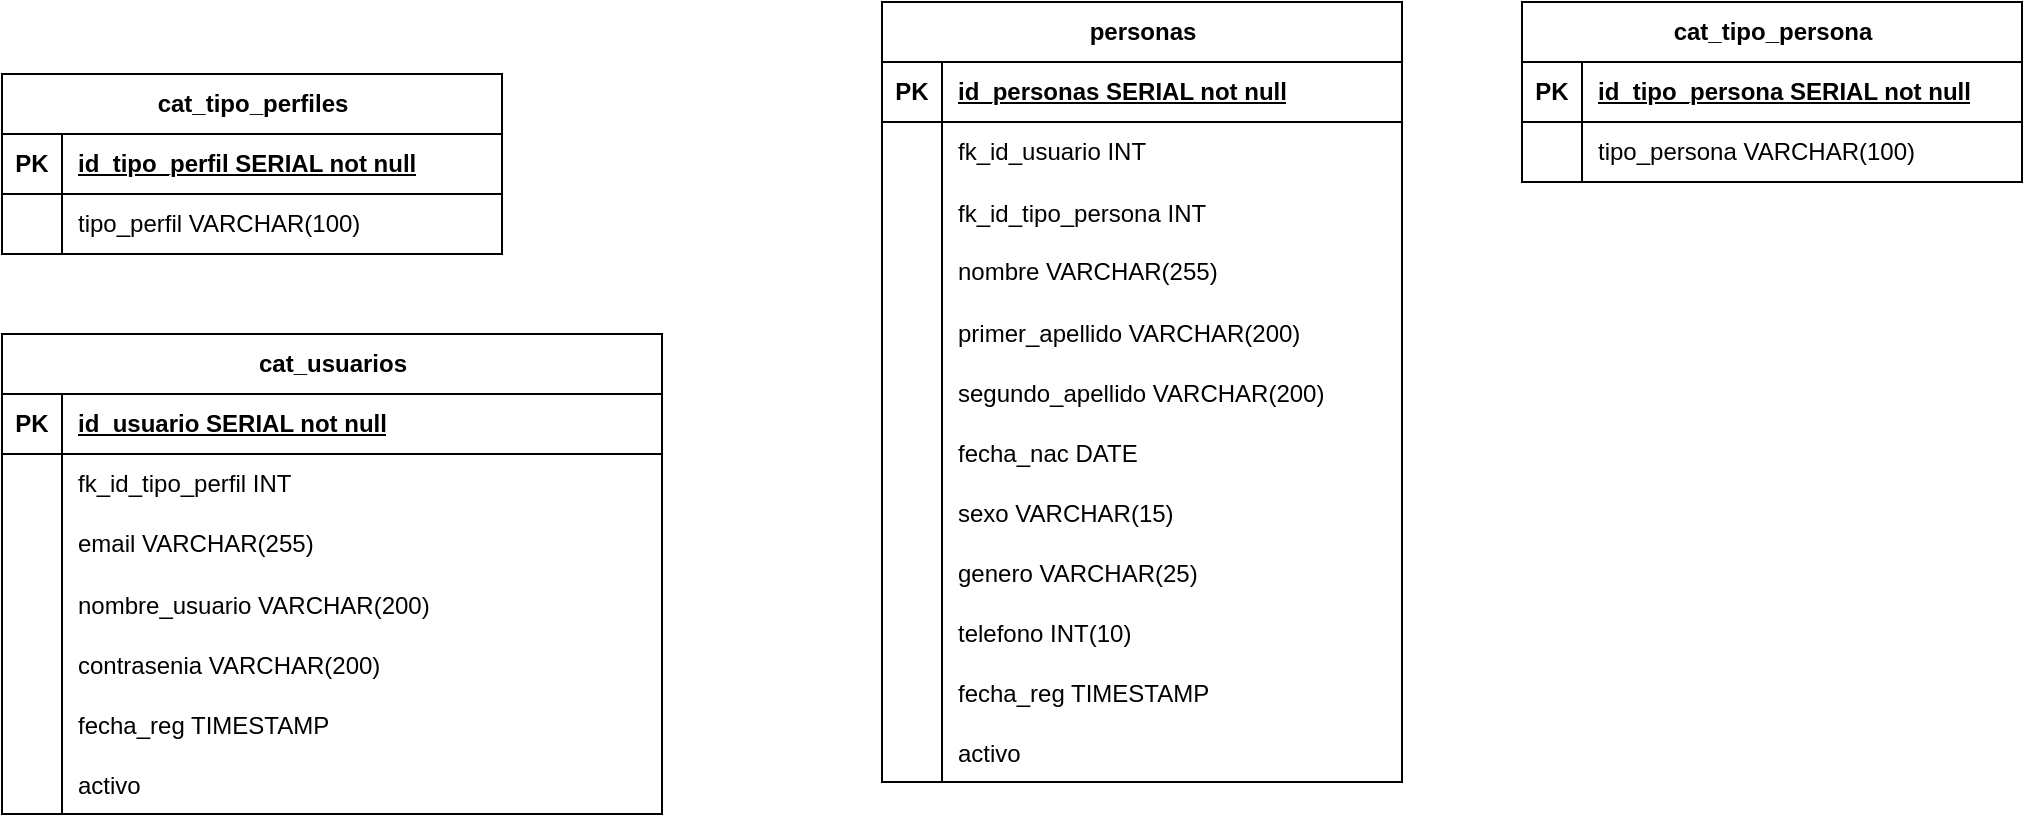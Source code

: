 <mxfile version="24.2.5" type="device">
  <diagram name="Página-1" id="w6jZSRDdCG5zoKbMw089">
    <mxGraphModel dx="1674" dy="836" grid="1" gridSize="10" guides="1" tooltips="1" connect="1" arrows="1" fold="1" page="1" pageScale="1" pageWidth="1169" pageHeight="827" math="0" shadow="0">
      <root>
        <mxCell id="0" />
        <mxCell id="1" parent="0" />
        <mxCell id="YwkD0-5T0p4CA0v7OI3--1" value="cat_tipo_perfiles" style="shape=table;startSize=30;container=1;collapsible=1;childLayout=tableLayout;fixedRows=1;rowLines=0;fontStyle=1;align=center;resizeLast=1;html=1;" parent="1" vertex="1">
          <mxGeometry x="20" y="60" width="250" height="90" as="geometry" />
        </mxCell>
        <mxCell id="YwkD0-5T0p4CA0v7OI3--2" value="" style="shape=tableRow;horizontal=0;startSize=0;swimlaneHead=0;swimlaneBody=0;fillColor=none;collapsible=0;dropTarget=0;points=[[0,0.5],[1,0.5]];portConstraint=eastwest;top=0;left=0;right=0;bottom=1;" parent="YwkD0-5T0p4CA0v7OI3--1" vertex="1">
          <mxGeometry y="30" width="250" height="30" as="geometry" />
        </mxCell>
        <mxCell id="YwkD0-5T0p4CA0v7OI3--3" value="PK" style="shape=partialRectangle;connectable=0;fillColor=none;top=0;left=0;bottom=0;right=0;fontStyle=1;overflow=hidden;whiteSpace=wrap;html=1;" parent="YwkD0-5T0p4CA0v7OI3--2" vertex="1">
          <mxGeometry width="30" height="30" as="geometry">
            <mxRectangle width="30" height="30" as="alternateBounds" />
          </mxGeometry>
        </mxCell>
        <mxCell id="YwkD0-5T0p4CA0v7OI3--4" value="id_tipo_perfil SERIAL not null" style="shape=partialRectangle;connectable=0;fillColor=none;top=0;left=0;bottom=0;right=0;align=left;spacingLeft=6;fontStyle=5;overflow=hidden;whiteSpace=wrap;html=1;" parent="YwkD0-5T0p4CA0v7OI3--2" vertex="1">
          <mxGeometry x="30" width="220" height="30" as="geometry">
            <mxRectangle width="220" height="30" as="alternateBounds" />
          </mxGeometry>
        </mxCell>
        <mxCell id="YwkD0-5T0p4CA0v7OI3--5" value="" style="shape=tableRow;horizontal=0;startSize=0;swimlaneHead=0;swimlaneBody=0;fillColor=none;collapsible=0;dropTarget=0;points=[[0,0.5],[1,0.5]];portConstraint=eastwest;top=0;left=0;right=0;bottom=0;" parent="YwkD0-5T0p4CA0v7OI3--1" vertex="1">
          <mxGeometry y="60" width="250" height="30" as="geometry" />
        </mxCell>
        <mxCell id="YwkD0-5T0p4CA0v7OI3--6" value="" style="shape=partialRectangle;connectable=0;fillColor=none;top=0;left=0;bottom=0;right=0;editable=1;overflow=hidden;whiteSpace=wrap;html=1;" parent="YwkD0-5T0p4CA0v7OI3--5" vertex="1">
          <mxGeometry width="30" height="30" as="geometry">
            <mxRectangle width="30" height="30" as="alternateBounds" />
          </mxGeometry>
        </mxCell>
        <mxCell id="YwkD0-5T0p4CA0v7OI3--7" value="tipo_perfil VARCHAR(100)" style="shape=partialRectangle;connectable=0;fillColor=none;top=0;left=0;bottom=0;right=0;align=left;spacingLeft=6;overflow=hidden;whiteSpace=wrap;html=1;" parent="YwkD0-5T0p4CA0v7OI3--5" vertex="1">
          <mxGeometry x="30" width="220" height="30" as="geometry">
            <mxRectangle width="220" height="30" as="alternateBounds" />
          </mxGeometry>
        </mxCell>
        <mxCell id="YwkD0-5T0p4CA0v7OI3--14" value="cat_usuarios" style="shape=table;startSize=30;container=1;collapsible=1;childLayout=tableLayout;fixedRows=1;rowLines=0;fontStyle=1;align=center;resizeLast=1;html=1;" parent="1" vertex="1">
          <mxGeometry x="20" y="190" width="330" height="240" as="geometry" />
        </mxCell>
        <mxCell id="YwkD0-5T0p4CA0v7OI3--15" value="" style="shape=tableRow;horizontal=0;startSize=0;swimlaneHead=0;swimlaneBody=0;fillColor=none;collapsible=0;dropTarget=0;points=[[0,0.5],[1,0.5]];portConstraint=eastwest;top=0;left=0;right=0;bottom=1;" parent="YwkD0-5T0p4CA0v7OI3--14" vertex="1">
          <mxGeometry y="30" width="330" height="30" as="geometry" />
        </mxCell>
        <mxCell id="YwkD0-5T0p4CA0v7OI3--16" value="PK" style="shape=partialRectangle;connectable=0;fillColor=none;top=0;left=0;bottom=0;right=0;fontStyle=1;overflow=hidden;whiteSpace=wrap;html=1;" parent="YwkD0-5T0p4CA0v7OI3--15" vertex="1">
          <mxGeometry width="30" height="30" as="geometry">
            <mxRectangle width="30" height="30" as="alternateBounds" />
          </mxGeometry>
        </mxCell>
        <mxCell id="YwkD0-5T0p4CA0v7OI3--17" value="id_usuario SERIAL not null" style="shape=partialRectangle;connectable=0;fillColor=none;top=0;left=0;bottom=0;right=0;align=left;spacingLeft=6;fontStyle=5;overflow=hidden;whiteSpace=wrap;html=1;" parent="YwkD0-5T0p4CA0v7OI3--15" vertex="1">
          <mxGeometry x="30" width="300" height="30" as="geometry">
            <mxRectangle width="300" height="30" as="alternateBounds" />
          </mxGeometry>
        </mxCell>
        <mxCell id="YwkD0-5T0p4CA0v7OI3--18" value="" style="shape=tableRow;horizontal=0;startSize=0;swimlaneHead=0;swimlaneBody=0;fillColor=none;collapsible=0;dropTarget=0;points=[[0,0.5],[1,0.5]];portConstraint=eastwest;top=0;left=0;right=0;bottom=0;" parent="YwkD0-5T0p4CA0v7OI3--14" vertex="1">
          <mxGeometry y="60" width="330" height="30" as="geometry" />
        </mxCell>
        <mxCell id="YwkD0-5T0p4CA0v7OI3--19" value="" style="shape=partialRectangle;connectable=0;fillColor=none;top=0;left=0;bottom=0;right=0;editable=1;overflow=hidden;whiteSpace=wrap;html=1;" parent="YwkD0-5T0p4CA0v7OI3--18" vertex="1">
          <mxGeometry width="30" height="30" as="geometry">
            <mxRectangle width="30" height="30" as="alternateBounds" />
          </mxGeometry>
        </mxCell>
        <mxCell id="YwkD0-5T0p4CA0v7OI3--20" value="fk_id_tipo_perfil INT" style="shape=partialRectangle;connectable=0;fillColor=none;top=0;left=0;bottom=0;right=0;align=left;spacingLeft=6;overflow=hidden;whiteSpace=wrap;html=1;" parent="YwkD0-5T0p4CA0v7OI3--18" vertex="1">
          <mxGeometry x="30" width="300" height="30" as="geometry">
            <mxRectangle width="300" height="30" as="alternateBounds" />
          </mxGeometry>
        </mxCell>
        <mxCell id="YwkD0-5T0p4CA0v7OI3--24" value="" style="shape=tableRow;horizontal=0;startSize=0;swimlaneHead=0;swimlaneBody=0;fillColor=none;collapsible=0;dropTarget=0;points=[[0,0.5],[1,0.5]];portConstraint=eastwest;top=0;left=0;right=0;bottom=0;" parent="YwkD0-5T0p4CA0v7OI3--14" vertex="1">
          <mxGeometry y="90" width="330" height="30" as="geometry" />
        </mxCell>
        <mxCell id="YwkD0-5T0p4CA0v7OI3--25" value="" style="shape=partialRectangle;connectable=0;fillColor=none;top=0;left=0;bottom=0;right=0;editable=1;overflow=hidden;whiteSpace=wrap;html=1;" parent="YwkD0-5T0p4CA0v7OI3--24" vertex="1">
          <mxGeometry width="30" height="30" as="geometry">
            <mxRectangle width="30" height="30" as="alternateBounds" />
          </mxGeometry>
        </mxCell>
        <mxCell id="YwkD0-5T0p4CA0v7OI3--26" value="email VARCHAR(255)" style="shape=partialRectangle;connectable=0;fillColor=none;top=0;left=0;bottom=0;right=0;align=left;spacingLeft=6;overflow=hidden;whiteSpace=wrap;html=1;" parent="YwkD0-5T0p4CA0v7OI3--24" vertex="1">
          <mxGeometry x="30" width="300" height="30" as="geometry">
            <mxRectangle width="300" height="30" as="alternateBounds" />
          </mxGeometry>
        </mxCell>
        <mxCell id="i9LXpKsdx7MGSW5R7Y4f-2" value="" style="shape=tableRow;horizontal=0;startSize=0;swimlaneHead=0;swimlaneBody=0;fillColor=none;collapsible=0;dropTarget=0;points=[[0,0.5],[1,0.5]];portConstraint=eastwest;top=0;left=0;right=0;bottom=0;" parent="YwkD0-5T0p4CA0v7OI3--14" vertex="1">
          <mxGeometry y="120" width="330" height="30" as="geometry" />
        </mxCell>
        <mxCell id="i9LXpKsdx7MGSW5R7Y4f-3" value="" style="shape=partialRectangle;connectable=0;fillColor=none;top=0;left=0;bottom=0;right=0;editable=1;overflow=hidden;" parent="i9LXpKsdx7MGSW5R7Y4f-2" vertex="1">
          <mxGeometry width="30" height="30" as="geometry">
            <mxRectangle width="30" height="30" as="alternateBounds" />
          </mxGeometry>
        </mxCell>
        <mxCell id="i9LXpKsdx7MGSW5R7Y4f-4" value="nombre_usuario VARCHAR(200)" style="shape=partialRectangle;connectable=0;fillColor=none;top=0;left=0;bottom=0;right=0;align=left;spacingLeft=6;overflow=hidden;" parent="i9LXpKsdx7MGSW5R7Y4f-2" vertex="1">
          <mxGeometry x="30" width="300" height="30" as="geometry">
            <mxRectangle width="300" height="30" as="alternateBounds" />
          </mxGeometry>
        </mxCell>
        <mxCell id="i9LXpKsdx7MGSW5R7Y4f-6" value="" style="shape=tableRow;horizontal=0;startSize=0;swimlaneHead=0;swimlaneBody=0;fillColor=none;collapsible=0;dropTarget=0;points=[[0,0.5],[1,0.5]];portConstraint=eastwest;top=0;left=0;right=0;bottom=0;" parent="YwkD0-5T0p4CA0v7OI3--14" vertex="1">
          <mxGeometry y="150" width="330" height="30" as="geometry" />
        </mxCell>
        <mxCell id="i9LXpKsdx7MGSW5R7Y4f-7" value="" style="shape=partialRectangle;connectable=0;fillColor=none;top=0;left=0;bottom=0;right=0;editable=1;overflow=hidden;" parent="i9LXpKsdx7MGSW5R7Y4f-6" vertex="1">
          <mxGeometry width="30" height="30" as="geometry">
            <mxRectangle width="30" height="30" as="alternateBounds" />
          </mxGeometry>
        </mxCell>
        <mxCell id="i9LXpKsdx7MGSW5R7Y4f-8" value="contrasenia VARCHAR(200)" style="shape=partialRectangle;connectable=0;fillColor=none;top=0;left=0;bottom=0;right=0;align=left;spacingLeft=6;overflow=hidden;" parent="i9LXpKsdx7MGSW5R7Y4f-6" vertex="1">
          <mxGeometry x="30" width="300" height="30" as="geometry">
            <mxRectangle width="300" height="30" as="alternateBounds" />
          </mxGeometry>
        </mxCell>
        <mxCell id="i9LXpKsdx7MGSW5R7Y4f-10" value="" style="shape=tableRow;horizontal=0;startSize=0;swimlaneHead=0;swimlaneBody=0;fillColor=none;collapsible=0;dropTarget=0;points=[[0,0.5],[1,0.5]];portConstraint=eastwest;top=0;left=0;right=0;bottom=0;" parent="YwkD0-5T0p4CA0v7OI3--14" vertex="1">
          <mxGeometry y="180" width="330" height="30" as="geometry" />
        </mxCell>
        <mxCell id="i9LXpKsdx7MGSW5R7Y4f-11" value="" style="shape=partialRectangle;connectable=0;fillColor=none;top=0;left=0;bottom=0;right=0;editable=1;overflow=hidden;" parent="i9LXpKsdx7MGSW5R7Y4f-10" vertex="1">
          <mxGeometry width="30" height="30" as="geometry">
            <mxRectangle width="30" height="30" as="alternateBounds" />
          </mxGeometry>
        </mxCell>
        <mxCell id="i9LXpKsdx7MGSW5R7Y4f-12" value="fecha_reg TIMESTAMP" style="shape=partialRectangle;connectable=0;fillColor=none;top=0;left=0;bottom=0;right=0;align=left;spacingLeft=6;overflow=hidden;" parent="i9LXpKsdx7MGSW5R7Y4f-10" vertex="1">
          <mxGeometry x="30" width="300" height="30" as="geometry">
            <mxRectangle width="300" height="30" as="alternateBounds" />
          </mxGeometry>
        </mxCell>
        <mxCell id="i9LXpKsdx7MGSW5R7Y4f-14" value="" style="shape=tableRow;horizontal=0;startSize=0;swimlaneHead=0;swimlaneBody=0;fillColor=none;collapsible=0;dropTarget=0;points=[[0,0.5],[1,0.5]];portConstraint=eastwest;top=0;left=0;right=0;bottom=0;" parent="YwkD0-5T0p4CA0v7OI3--14" vertex="1">
          <mxGeometry y="210" width="330" height="30" as="geometry" />
        </mxCell>
        <mxCell id="i9LXpKsdx7MGSW5R7Y4f-15" value="" style="shape=partialRectangle;connectable=0;fillColor=none;top=0;left=0;bottom=0;right=0;editable=1;overflow=hidden;" parent="i9LXpKsdx7MGSW5R7Y4f-14" vertex="1">
          <mxGeometry width="30" height="30" as="geometry">
            <mxRectangle width="30" height="30" as="alternateBounds" />
          </mxGeometry>
        </mxCell>
        <mxCell id="i9LXpKsdx7MGSW5R7Y4f-16" value="activo " style="shape=partialRectangle;connectable=0;fillColor=none;top=0;left=0;bottom=0;right=0;align=left;spacingLeft=6;overflow=hidden;" parent="i9LXpKsdx7MGSW5R7Y4f-14" vertex="1">
          <mxGeometry x="30" width="300" height="30" as="geometry">
            <mxRectangle width="300" height="30" as="alternateBounds" />
          </mxGeometry>
        </mxCell>
        <mxCell id="i9LXpKsdx7MGSW5R7Y4f-25" value="personas" style="shape=table;startSize=30;container=1;collapsible=1;childLayout=tableLayout;fixedRows=1;rowLines=0;fontStyle=1;align=center;resizeLast=1;html=1;" parent="1" vertex="1">
          <mxGeometry x="460" y="24" width="260" height="390" as="geometry" />
        </mxCell>
        <mxCell id="i9LXpKsdx7MGSW5R7Y4f-26" value="" style="shape=tableRow;horizontal=0;startSize=0;swimlaneHead=0;swimlaneBody=0;fillColor=none;collapsible=0;dropTarget=0;points=[[0,0.5],[1,0.5]];portConstraint=eastwest;top=0;left=0;right=0;bottom=1;" parent="i9LXpKsdx7MGSW5R7Y4f-25" vertex="1">
          <mxGeometry y="30" width="260" height="30" as="geometry" />
        </mxCell>
        <mxCell id="i9LXpKsdx7MGSW5R7Y4f-27" value="PK" style="shape=partialRectangle;connectable=0;fillColor=none;top=0;left=0;bottom=0;right=0;fontStyle=1;overflow=hidden;whiteSpace=wrap;html=1;" parent="i9LXpKsdx7MGSW5R7Y4f-26" vertex="1">
          <mxGeometry width="30" height="30" as="geometry">
            <mxRectangle width="30" height="30" as="alternateBounds" />
          </mxGeometry>
        </mxCell>
        <mxCell id="i9LXpKsdx7MGSW5R7Y4f-28" value="id_personas SERIAL not null" style="shape=partialRectangle;connectable=0;fillColor=none;top=0;left=0;bottom=0;right=0;align=left;spacingLeft=6;fontStyle=5;overflow=hidden;whiteSpace=wrap;html=1;" parent="i9LXpKsdx7MGSW5R7Y4f-26" vertex="1">
          <mxGeometry x="30" width="230" height="30" as="geometry">
            <mxRectangle width="230" height="30" as="alternateBounds" />
          </mxGeometry>
        </mxCell>
        <mxCell id="i9LXpKsdx7MGSW5R7Y4f-29" value="" style="shape=tableRow;horizontal=0;startSize=0;swimlaneHead=0;swimlaneBody=0;fillColor=none;collapsible=0;dropTarget=0;points=[[0,0.5],[1,0.5]];portConstraint=eastwest;top=0;left=0;right=0;bottom=0;" parent="i9LXpKsdx7MGSW5R7Y4f-25" vertex="1">
          <mxGeometry y="60" width="260" height="30" as="geometry" />
        </mxCell>
        <mxCell id="i9LXpKsdx7MGSW5R7Y4f-30" value="" style="shape=partialRectangle;connectable=0;fillColor=none;top=0;left=0;bottom=0;right=0;editable=1;overflow=hidden;whiteSpace=wrap;html=1;" parent="i9LXpKsdx7MGSW5R7Y4f-29" vertex="1">
          <mxGeometry width="30" height="30" as="geometry">
            <mxRectangle width="30" height="30" as="alternateBounds" />
          </mxGeometry>
        </mxCell>
        <mxCell id="i9LXpKsdx7MGSW5R7Y4f-31" value="fk_id_usuario INT" style="shape=partialRectangle;connectable=0;fillColor=none;top=0;left=0;bottom=0;right=0;align=left;spacingLeft=6;overflow=hidden;whiteSpace=wrap;html=1;" parent="i9LXpKsdx7MGSW5R7Y4f-29" vertex="1">
          <mxGeometry x="30" width="230" height="30" as="geometry">
            <mxRectangle width="230" height="30" as="alternateBounds" />
          </mxGeometry>
        </mxCell>
        <mxCell id="i9LXpKsdx7MGSW5R7Y4f-68" value="" style="shape=tableRow;horizontal=0;startSize=0;swimlaneHead=0;swimlaneBody=0;fillColor=none;collapsible=0;dropTarget=0;points=[[0,0.5],[1,0.5]];portConstraint=eastwest;top=0;left=0;right=0;bottom=0;" parent="i9LXpKsdx7MGSW5R7Y4f-25" vertex="1">
          <mxGeometry y="90" width="260" height="30" as="geometry" />
        </mxCell>
        <mxCell id="i9LXpKsdx7MGSW5R7Y4f-69" value="" style="shape=partialRectangle;connectable=0;fillColor=none;top=0;left=0;bottom=0;right=0;editable=1;overflow=hidden;" parent="i9LXpKsdx7MGSW5R7Y4f-68" vertex="1">
          <mxGeometry width="30" height="30" as="geometry">
            <mxRectangle width="30" height="30" as="alternateBounds" />
          </mxGeometry>
        </mxCell>
        <mxCell id="i9LXpKsdx7MGSW5R7Y4f-70" value="fk_id_tipo_persona INT" style="shape=partialRectangle;connectable=0;fillColor=none;top=0;left=0;bottom=0;right=0;align=left;spacingLeft=6;overflow=hidden;" parent="i9LXpKsdx7MGSW5R7Y4f-68" vertex="1">
          <mxGeometry x="30" width="230" height="30" as="geometry">
            <mxRectangle width="230" height="30" as="alternateBounds" />
          </mxGeometry>
        </mxCell>
        <mxCell id="i9LXpKsdx7MGSW5R7Y4f-32" value="" style="shape=tableRow;horizontal=0;startSize=0;swimlaneHead=0;swimlaneBody=0;fillColor=none;collapsible=0;dropTarget=0;points=[[0,0.5],[1,0.5]];portConstraint=eastwest;top=0;left=0;right=0;bottom=0;" parent="i9LXpKsdx7MGSW5R7Y4f-25" vertex="1">
          <mxGeometry y="120" width="260" height="30" as="geometry" />
        </mxCell>
        <mxCell id="i9LXpKsdx7MGSW5R7Y4f-33" value="" style="shape=partialRectangle;connectable=0;fillColor=none;top=0;left=0;bottom=0;right=0;editable=1;overflow=hidden;whiteSpace=wrap;html=1;" parent="i9LXpKsdx7MGSW5R7Y4f-32" vertex="1">
          <mxGeometry width="30" height="30" as="geometry">
            <mxRectangle width="30" height="30" as="alternateBounds" />
          </mxGeometry>
        </mxCell>
        <mxCell id="i9LXpKsdx7MGSW5R7Y4f-34" value="nombre VARCHAR(255)" style="shape=partialRectangle;connectable=0;fillColor=none;top=0;left=0;bottom=0;right=0;align=left;spacingLeft=6;overflow=hidden;whiteSpace=wrap;html=1;" parent="i9LXpKsdx7MGSW5R7Y4f-32" vertex="1">
          <mxGeometry x="30" width="230" height="30" as="geometry">
            <mxRectangle width="230" height="30" as="alternateBounds" />
          </mxGeometry>
        </mxCell>
        <mxCell id="i9LXpKsdx7MGSW5R7Y4f-35" value="" style="shape=tableRow;horizontal=0;startSize=0;swimlaneHead=0;swimlaneBody=0;fillColor=none;collapsible=0;dropTarget=0;points=[[0,0.5],[1,0.5]];portConstraint=eastwest;top=0;left=0;right=0;bottom=0;" parent="i9LXpKsdx7MGSW5R7Y4f-25" vertex="1">
          <mxGeometry y="150" width="260" height="30" as="geometry" />
        </mxCell>
        <mxCell id="i9LXpKsdx7MGSW5R7Y4f-36" value="" style="shape=partialRectangle;connectable=0;fillColor=none;top=0;left=0;bottom=0;right=0;editable=1;overflow=hidden;" parent="i9LXpKsdx7MGSW5R7Y4f-35" vertex="1">
          <mxGeometry width="30" height="30" as="geometry">
            <mxRectangle width="30" height="30" as="alternateBounds" />
          </mxGeometry>
        </mxCell>
        <mxCell id="i9LXpKsdx7MGSW5R7Y4f-37" value="primer_apellido VARCHAR(200)" style="shape=partialRectangle;connectable=0;fillColor=none;top=0;left=0;bottom=0;right=0;align=left;spacingLeft=6;overflow=hidden;" parent="i9LXpKsdx7MGSW5R7Y4f-35" vertex="1">
          <mxGeometry x="30" width="230" height="30" as="geometry">
            <mxRectangle width="230" height="30" as="alternateBounds" />
          </mxGeometry>
        </mxCell>
        <mxCell id="i9LXpKsdx7MGSW5R7Y4f-38" value="" style="shape=tableRow;horizontal=0;startSize=0;swimlaneHead=0;swimlaneBody=0;fillColor=none;collapsible=0;dropTarget=0;points=[[0,0.5],[1,0.5]];portConstraint=eastwest;top=0;left=0;right=0;bottom=0;" parent="i9LXpKsdx7MGSW5R7Y4f-25" vertex="1">
          <mxGeometry y="180" width="260" height="30" as="geometry" />
        </mxCell>
        <mxCell id="i9LXpKsdx7MGSW5R7Y4f-39" value="" style="shape=partialRectangle;connectable=0;fillColor=none;top=0;left=0;bottom=0;right=0;editable=1;overflow=hidden;" parent="i9LXpKsdx7MGSW5R7Y4f-38" vertex="1">
          <mxGeometry width="30" height="30" as="geometry">
            <mxRectangle width="30" height="30" as="alternateBounds" />
          </mxGeometry>
        </mxCell>
        <mxCell id="i9LXpKsdx7MGSW5R7Y4f-40" value="segundo_apellido VARCHAR(200)" style="shape=partialRectangle;connectable=0;fillColor=none;top=0;left=0;bottom=0;right=0;align=left;spacingLeft=6;overflow=hidden;" parent="i9LXpKsdx7MGSW5R7Y4f-38" vertex="1">
          <mxGeometry x="30" width="230" height="30" as="geometry">
            <mxRectangle width="230" height="30" as="alternateBounds" />
          </mxGeometry>
        </mxCell>
        <mxCell id="i9LXpKsdx7MGSW5R7Y4f-52" value="" style="shape=tableRow;horizontal=0;startSize=0;swimlaneHead=0;swimlaneBody=0;fillColor=none;collapsible=0;dropTarget=0;points=[[0,0.5],[1,0.5]];portConstraint=eastwest;top=0;left=0;right=0;bottom=0;" parent="i9LXpKsdx7MGSW5R7Y4f-25" vertex="1">
          <mxGeometry y="210" width="260" height="30" as="geometry" />
        </mxCell>
        <mxCell id="i9LXpKsdx7MGSW5R7Y4f-53" value="" style="shape=partialRectangle;connectable=0;fillColor=none;top=0;left=0;bottom=0;right=0;editable=1;overflow=hidden;" parent="i9LXpKsdx7MGSW5R7Y4f-52" vertex="1">
          <mxGeometry width="30" height="30" as="geometry">
            <mxRectangle width="30" height="30" as="alternateBounds" />
          </mxGeometry>
        </mxCell>
        <mxCell id="i9LXpKsdx7MGSW5R7Y4f-54" value="fecha_nac DATE" style="shape=partialRectangle;connectable=0;fillColor=none;top=0;left=0;bottom=0;right=0;align=left;spacingLeft=6;overflow=hidden;" parent="i9LXpKsdx7MGSW5R7Y4f-52" vertex="1">
          <mxGeometry x="30" width="230" height="30" as="geometry">
            <mxRectangle width="230" height="30" as="alternateBounds" />
          </mxGeometry>
        </mxCell>
        <mxCell id="i9LXpKsdx7MGSW5R7Y4f-48" value="" style="shape=tableRow;horizontal=0;startSize=0;swimlaneHead=0;swimlaneBody=0;fillColor=none;collapsible=0;dropTarget=0;points=[[0,0.5],[1,0.5]];portConstraint=eastwest;top=0;left=0;right=0;bottom=0;" parent="i9LXpKsdx7MGSW5R7Y4f-25" vertex="1">
          <mxGeometry y="240" width="260" height="30" as="geometry" />
        </mxCell>
        <mxCell id="i9LXpKsdx7MGSW5R7Y4f-49" value="" style="shape=partialRectangle;connectable=0;fillColor=none;top=0;left=0;bottom=0;right=0;editable=1;overflow=hidden;" parent="i9LXpKsdx7MGSW5R7Y4f-48" vertex="1">
          <mxGeometry width="30" height="30" as="geometry">
            <mxRectangle width="30" height="30" as="alternateBounds" />
          </mxGeometry>
        </mxCell>
        <mxCell id="i9LXpKsdx7MGSW5R7Y4f-50" value="sexo VARCHAR(15)" style="shape=partialRectangle;connectable=0;fillColor=none;top=0;left=0;bottom=0;right=0;align=left;spacingLeft=6;overflow=hidden;" parent="i9LXpKsdx7MGSW5R7Y4f-48" vertex="1">
          <mxGeometry x="30" width="230" height="30" as="geometry">
            <mxRectangle width="230" height="30" as="alternateBounds" />
          </mxGeometry>
        </mxCell>
        <mxCell id="i9LXpKsdx7MGSW5R7Y4f-56" value="" style="shape=tableRow;horizontal=0;startSize=0;swimlaneHead=0;swimlaneBody=0;fillColor=none;collapsible=0;dropTarget=0;points=[[0,0.5],[1,0.5]];portConstraint=eastwest;top=0;left=0;right=0;bottom=0;" parent="i9LXpKsdx7MGSW5R7Y4f-25" vertex="1">
          <mxGeometry y="270" width="260" height="30" as="geometry" />
        </mxCell>
        <mxCell id="i9LXpKsdx7MGSW5R7Y4f-57" value="" style="shape=partialRectangle;connectable=0;fillColor=none;top=0;left=0;bottom=0;right=0;editable=1;overflow=hidden;" parent="i9LXpKsdx7MGSW5R7Y4f-56" vertex="1">
          <mxGeometry width="30" height="30" as="geometry">
            <mxRectangle width="30" height="30" as="alternateBounds" />
          </mxGeometry>
        </mxCell>
        <mxCell id="i9LXpKsdx7MGSW5R7Y4f-58" value="genero VARCHAR(25)" style="shape=partialRectangle;connectable=0;fillColor=none;top=0;left=0;bottom=0;right=0;align=left;spacingLeft=6;overflow=hidden;" parent="i9LXpKsdx7MGSW5R7Y4f-56" vertex="1">
          <mxGeometry x="30" width="230" height="30" as="geometry">
            <mxRectangle width="230" height="30" as="alternateBounds" />
          </mxGeometry>
        </mxCell>
        <mxCell id="i9LXpKsdx7MGSW5R7Y4f-60" value="" style="shape=tableRow;horizontal=0;startSize=0;swimlaneHead=0;swimlaneBody=0;fillColor=none;collapsible=0;dropTarget=0;points=[[0,0.5],[1,0.5]];portConstraint=eastwest;top=0;left=0;right=0;bottom=0;" parent="i9LXpKsdx7MGSW5R7Y4f-25" vertex="1">
          <mxGeometry y="300" width="260" height="30" as="geometry" />
        </mxCell>
        <mxCell id="i9LXpKsdx7MGSW5R7Y4f-61" value="" style="shape=partialRectangle;connectable=0;fillColor=none;top=0;left=0;bottom=0;right=0;editable=1;overflow=hidden;" parent="i9LXpKsdx7MGSW5R7Y4f-60" vertex="1">
          <mxGeometry width="30" height="30" as="geometry">
            <mxRectangle width="30" height="30" as="alternateBounds" />
          </mxGeometry>
        </mxCell>
        <mxCell id="i9LXpKsdx7MGSW5R7Y4f-62" value="telefono INT(10)" style="shape=partialRectangle;connectable=0;fillColor=none;top=0;left=0;bottom=0;right=0;align=left;spacingLeft=6;overflow=hidden;" parent="i9LXpKsdx7MGSW5R7Y4f-60" vertex="1">
          <mxGeometry x="30" width="230" height="30" as="geometry">
            <mxRectangle width="230" height="30" as="alternateBounds" />
          </mxGeometry>
        </mxCell>
        <mxCell id="i9LXpKsdx7MGSW5R7Y4f-41" value="" style="shape=tableRow;horizontal=0;startSize=0;swimlaneHead=0;swimlaneBody=0;fillColor=none;collapsible=0;dropTarget=0;points=[[0,0.5],[1,0.5]];portConstraint=eastwest;top=0;left=0;right=0;bottom=0;" parent="i9LXpKsdx7MGSW5R7Y4f-25" vertex="1">
          <mxGeometry y="330" width="260" height="30" as="geometry" />
        </mxCell>
        <mxCell id="i9LXpKsdx7MGSW5R7Y4f-42" value="" style="shape=partialRectangle;connectable=0;fillColor=none;top=0;left=0;bottom=0;right=0;editable=1;overflow=hidden;" parent="i9LXpKsdx7MGSW5R7Y4f-41" vertex="1">
          <mxGeometry width="30" height="30" as="geometry">
            <mxRectangle width="30" height="30" as="alternateBounds" />
          </mxGeometry>
        </mxCell>
        <mxCell id="i9LXpKsdx7MGSW5R7Y4f-43" value="fecha_reg TIMESTAMP" style="shape=partialRectangle;connectable=0;fillColor=none;top=0;left=0;bottom=0;right=0;align=left;spacingLeft=6;overflow=hidden;" parent="i9LXpKsdx7MGSW5R7Y4f-41" vertex="1">
          <mxGeometry x="30" width="230" height="30" as="geometry">
            <mxRectangle width="230" height="30" as="alternateBounds" />
          </mxGeometry>
        </mxCell>
        <mxCell id="i9LXpKsdx7MGSW5R7Y4f-44" value="" style="shape=tableRow;horizontal=0;startSize=0;swimlaneHead=0;swimlaneBody=0;fillColor=none;collapsible=0;dropTarget=0;points=[[0,0.5],[1,0.5]];portConstraint=eastwest;top=0;left=0;right=0;bottom=0;" parent="i9LXpKsdx7MGSW5R7Y4f-25" vertex="1">
          <mxGeometry y="360" width="260" height="30" as="geometry" />
        </mxCell>
        <mxCell id="i9LXpKsdx7MGSW5R7Y4f-45" value="" style="shape=partialRectangle;connectable=0;fillColor=none;top=0;left=0;bottom=0;right=0;editable=1;overflow=hidden;" parent="i9LXpKsdx7MGSW5R7Y4f-44" vertex="1">
          <mxGeometry width="30" height="30" as="geometry">
            <mxRectangle width="30" height="30" as="alternateBounds" />
          </mxGeometry>
        </mxCell>
        <mxCell id="i9LXpKsdx7MGSW5R7Y4f-46" value="activo " style="shape=partialRectangle;connectable=0;fillColor=none;top=0;left=0;bottom=0;right=0;align=left;spacingLeft=6;overflow=hidden;" parent="i9LXpKsdx7MGSW5R7Y4f-44" vertex="1">
          <mxGeometry x="30" width="230" height="30" as="geometry">
            <mxRectangle width="230" height="30" as="alternateBounds" />
          </mxGeometry>
        </mxCell>
        <mxCell id="i9LXpKsdx7MGSW5R7Y4f-71" value="cat_tipo_persona" style="shape=table;startSize=30;container=1;collapsible=1;childLayout=tableLayout;fixedRows=1;rowLines=0;fontStyle=1;align=center;resizeLast=1;html=1;" parent="1" vertex="1">
          <mxGeometry x="780" y="24" width="250" height="90" as="geometry" />
        </mxCell>
        <mxCell id="i9LXpKsdx7MGSW5R7Y4f-72" value="" style="shape=tableRow;horizontal=0;startSize=0;swimlaneHead=0;swimlaneBody=0;fillColor=none;collapsible=0;dropTarget=0;points=[[0,0.5],[1,0.5]];portConstraint=eastwest;top=0;left=0;right=0;bottom=1;" parent="i9LXpKsdx7MGSW5R7Y4f-71" vertex="1">
          <mxGeometry y="30" width="250" height="30" as="geometry" />
        </mxCell>
        <mxCell id="i9LXpKsdx7MGSW5R7Y4f-73" value="PK" style="shape=partialRectangle;connectable=0;fillColor=none;top=0;left=0;bottom=0;right=0;fontStyle=1;overflow=hidden;whiteSpace=wrap;html=1;" parent="i9LXpKsdx7MGSW5R7Y4f-72" vertex="1">
          <mxGeometry width="30" height="30" as="geometry">
            <mxRectangle width="30" height="30" as="alternateBounds" />
          </mxGeometry>
        </mxCell>
        <mxCell id="i9LXpKsdx7MGSW5R7Y4f-74" value="id_tipo_persona SERIAL not null" style="shape=partialRectangle;connectable=0;fillColor=none;top=0;left=0;bottom=0;right=0;align=left;spacingLeft=6;fontStyle=5;overflow=hidden;whiteSpace=wrap;html=1;" parent="i9LXpKsdx7MGSW5R7Y4f-72" vertex="1">
          <mxGeometry x="30" width="220" height="30" as="geometry">
            <mxRectangle width="220" height="30" as="alternateBounds" />
          </mxGeometry>
        </mxCell>
        <mxCell id="i9LXpKsdx7MGSW5R7Y4f-75" value="" style="shape=tableRow;horizontal=0;startSize=0;swimlaneHead=0;swimlaneBody=0;fillColor=none;collapsible=0;dropTarget=0;points=[[0,0.5],[1,0.5]];portConstraint=eastwest;top=0;left=0;right=0;bottom=0;" parent="i9LXpKsdx7MGSW5R7Y4f-71" vertex="1">
          <mxGeometry y="60" width="250" height="30" as="geometry" />
        </mxCell>
        <mxCell id="i9LXpKsdx7MGSW5R7Y4f-76" value="" style="shape=partialRectangle;connectable=0;fillColor=none;top=0;left=0;bottom=0;right=0;editable=1;overflow=hidden;whiteSpace=wrap;html=1;" parent="i9LXpKsdx7MGSW5R7Y4f-75" vertex="1">
          <mxGeometry width="30" height="30" as="geometry">
            <mxRectangle width="30" height="30" as="alternateBounds" />
          </mxGeometry>
        </mxCell>
        <mxCell id="i9LXpKsdx7MGSW5R7Y4f-77" value="tipo_persona VARCHAR(100)" style="shape=partialRectangle;connectable=0;fillColor=none;top=0;left=0;bottom=0;right=0;align=left;spacingLeft=6;overflow=hidden;whiteSpace=wrap;html=1;" parent="i9LXpKsdx7MGSW5R7Y4f-75" vertex="1">
          <mxGeometry x="30" width="220" height="30" as="geometry">
            <mxRectangle width="220" height="30" as="alternateBounds" />
          </mxGeometry>
        </mxCell>
      </root>
    </mxGraphModel>
  </diagram>
</mxfile>
